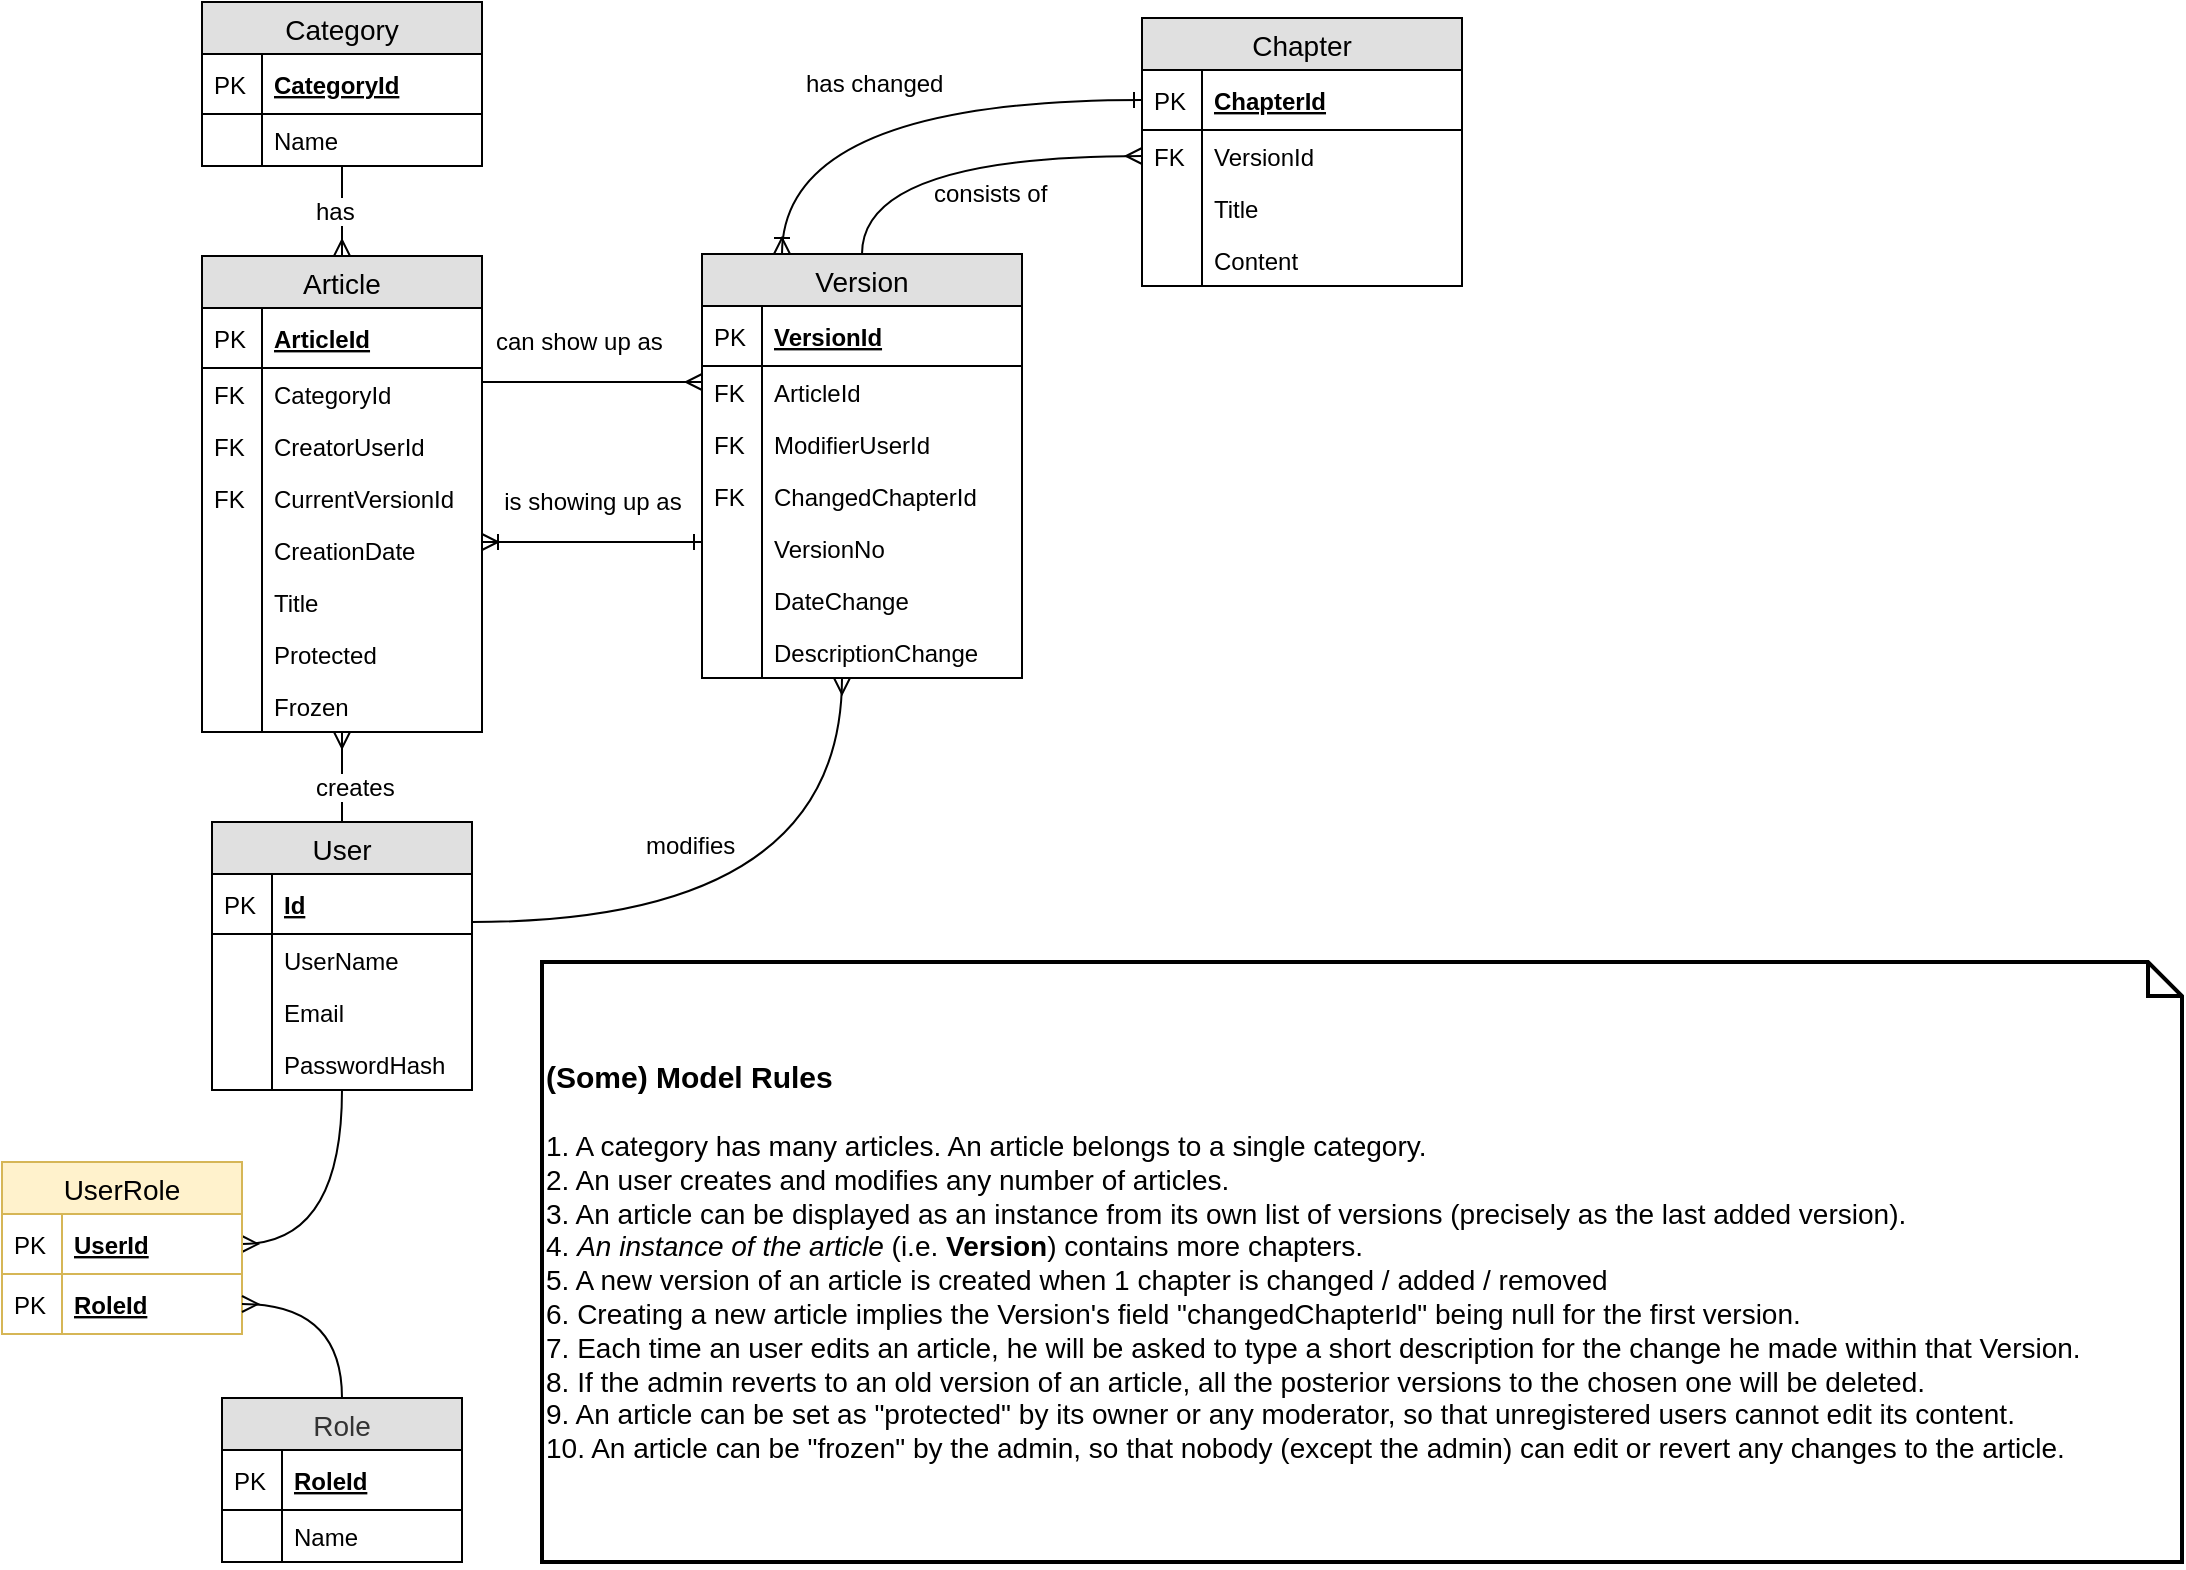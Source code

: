 <mxfile version="12.4.3" type="device" pages="1"><diagram id="WlMKXaK9ngW3iIBExC72" name="Page-1"><mxGraphModel dx="1038" dy="548" grid="1" gridSize="10" guides="1" tooltips="1" connect="1" arrows="1" fold="1" page="1" pageScale="1" pageWidth="1169" pageHeight="827" math="0" shadow="0"><root><mxCell id="0"/><mxCell id="1" parent="0"/><mxCell id="DGe5F58rfRpHNZbER55m-12" value="Article" style="swimlane;fontStyle=0;childLayout=stackLayout;horizontal=1;startSize=26;fillColor=#e0e0e0;horizontalStack=0;resizeParent=1;resizeParentMax=0;resizeLast=0;collapsible=1;marginBottom=0;swimlaneFillColor=#ffffff;align=center;fontSize=14;" parent="1" vertex="1"><mxGeometry x="130" y="147" width="140" height="238" as="geometry"/></mxCell><mxCell id="DGe5F58rfRpHNZbER55m-13" value="ArticleId" style="shape=partialRectangle;top=0;left=0;right=0;bottom=1;align=left;verticalAlign=middle;fillColor=none;spacingLeft=34;spacingRight=4;overflow=hidden;rotatable=0;points=[[0,0.5],[1,0.5]];portConstraint=eastwest;dropTarget=0;fontStyle=5;fontSize=12;" parent="DGe5F58rfRpHNZbER55m-12" vertex="1"><mxGeometry y="26" width="140" height="30" as="geometry"/></mxCell><mxCell id="DGe5F58rfRpHNZbER55m-14" value="PK" style="shape=partialRectangle;top=0;left=0;bottom=0;fillColor=none;align=left;verticalAlign=middle;spacingLeft=4;spacingRight=4;overflow=hidden;rotatable=0;points=[];portConstraint=eastwest;part=1;fontSize=12;" parent="DGe5F58rfRpHNZbER55m-13" vertex="1" connectable="0"><mxGeometry width="30" height="30" as="geometry"/></mxCell><mxCell id="DGe5F58rfRpHNZbER55m-15" value="CategoryId" style="shape=partialRectangle;top=0;left=0;right=0;bottom=0;align=left;verticalAlign=top;fillColor=none;spacingLeft=34;spacingRight=4;overflow=hidden;rotatable=0;points=[[0,0.5],[1,0.5]];portConstraint=eastwest;dropTarget=0;fontSize=12;" parent="DGe5F58rfRpHNZbER55m-12" vertex="1"><mxGeometry y="56" width="140" height="26" as="geometry"/></mxCell><mxCell id="DGe5F58rfRpHNZbER55m-16" value="FK" style="shape=partialRectangle;top=0;left=0;bottom=0;fillColor=none;align=left;verticalAlign=top;spacingLeft=4;spacingRight=4;overflow=hidden;rotatable=0;points=[];portConstraint=eastwest;part=1;fontSize=12;" parent="DGe5F58rfRpHNZbER55m-15" vertex="1" connectable="0"><mxGeometry width="30" height="26" as="geometry"/></mxCell><mxCell id="DGe5F58rfRpHNZbER55m-17" value="CreatorUserId" style="shape=partialRectangle;top=0;left=0;right=0;bottom=0;align=left;verticalAlign=top;fillColor=none;spacingLeft=34;spacingRight=4;overflow=hidden;rotatable=0;points=[[0,0.5],[1,0.5]];portConstraint=eastwest;dropTarget=0;fontSize=12;" parent="DGe5F58rfRpHNZbER55m-12" vertex="1"><mxGeometry y="82" width="140" height="26" as="geometry"/></mxCell><mxCell id="DGe5F58rfRpHNZbER55m-18" value="FK" style="shape=partialRectangle;top=0;left=0;bottom=0;fillColor=none;align=left;verticalAlign=top;spacingLeft=4;spacingRight=4;overflow=hidden;rotatable=0;points=[];portConstraint=eastwest;part=1;fontSize=12;" parent="DGe5F58rfRpHNZbER55m-17" vertex="1" connectable="0"><mxGeometry width="30" height="26" as="geometry"/></mxCell><mxCell id="tUdJxhWavIGRhBtWaQ4d-3" value="CurrentVersionId" style="shape=partialRectangle;top=0;left=0;right=0;bottom=0;align=left;verticalAlign=top;fillColor=none;spacingLeft=34;spacingRight=4;overflow=hidden;rotatable=0;points=[[0,0.5],[1,0.5]];portConstraint=eastwest;dropTarget=0;fontSize=12;" parent="DGe5F58rfRpHNZbER55m-12" vertex="1"><mxGeometry y="108" width="140" height="26" as="geometry"/></mxCell><mxCell id="tUdJxhWavIGRhBtWaQ4d-4" value="FK" style="shape=partialRectangle;top=0;left=0;bottom=0;fillColor=none;align=left;verticalAlign=top;spacingLeft=4;spacingRight=4;overflow=hidden;rotatable=0;points=[];portConstraint=eastwest;part=1;fontSize=12;" parent="tUdJxhWavIGRhBtWaQ4d-3" vertex="1" connectable="0"><mxGeometry width="30" height="26" as="geometry"/></mxCell><mxCell id="WDeCYW9PIT-yHw3aC_ns-1" value="CreationDate" style="shape=partialRectangle;top=0;left=0;right=0;bottom=0;align=left;verticalAlign=top;fillColor=none;spacingLeft=34;spacingRight=4;overflow=hidden;rotatable=0;points=[[0,0.5],[1,0.5]];portConstraint=eastwest;dropTarget=0;fontSize=12;" parent="DGe5F58rfRpHNZbER55m-12" vertex="1"><mxGeometry y="134" width="140" height="26" as="geometry"/></mxCell><mxCell id="WDeCYW9PIT-yHw3aC_ns-2" value="" style="shape=partialRectangle;top=0;left=0;bottom=0;fillColor=none;align=left;verticalAlign=top;spacingLeft=4;spacingRight=4;overflow=hidden;rotatable=0;points=[];portConstraint=eastwest;part=1;fontSize=12;" parent="WDeCYW9PIT-yHw3aC_ns-1" vertex="1" connectable="0"><mxGeometry width="30" height="26" as="geometry"/></mxCell><mxCell id="DGe5F58rfRpHNZbER55m-107" value="Title" style="shape=partialRectangle;top=0;left=0;right=0;bottom=0;align=left;verticalAlign=top;fillColor=none;spacingLeft=34;spacingRight=4;overflow=hidden;rotatable=0;points=[[0,0.5],[1,0.5]];portConstraint=eastwest;dropTarget=0;fontSize=12;" parent="DGe5F58rfRpHNZbER55m-12" vertex="1"><mxGeometry y="160" width="140" height="26" as="geometry"/></mxCell><mxCell id="DGe5F58rfRpHNZbER55m-108" value="" style="shape=partialRectangle;top=0;left=0;bottom=0;fillColor=none;align=left;verticalAlign=top;spacingLeft=4;spacingRight=4;overflow=hidden;rotatable=0;points=[];portConstraint=eastwest;part=1;fontSize=12;" parent="DGe5F58rfRpHNZbER55m-107" vertex="1" connectable="0"><mxGeometry width="30" height="26" as="geometry"/></mxCell><mxCell id="S7ApMvubPrF2Vcb9Cayc-3" value="Protected" style="shape=partialRectangle;top=0;left=0;right=0;bottom=0;align=left;verticalAlign=top;fillColor=none;spacingLeft=34;spacingRight=4;overflow=hidden;rotatable=0;points=[[0,0.5],[1,0.5]];portConstraint=eastwest;dropTarget=0;fontSize=12;" parent="DGe5F58rfRpHNZbER55m-12" vertex="1"><mxGeometry y="186" width="140" height="26" as="geometry"/></mxCell><mxCell id="S7ApMvubPrF2Vcb9Cayc-4" value="" style="shape=partialRectangle;top=0;left=0;bottom=0;fillColor=none;align=left;verticalAlign=top;spacingLeft=4;spacingRight=4;overflow=hidden;rotatable=0;points=[];portConstraint=eastwest;part=1;fontSize=12;" parent="S7ApMvubPrF2Vcb9Cayc-3" vertex="1" connectable="0"><mxGeometry width="30" height="26" as="geometry"/></mxCell><mxCell id="YB3OKmGAkf684B2swnKF-1" value="Frozen" style="shape=partialRectangle;top=0;left=0;right=0;bottom=0;align=left;verticalAlign=top;fillColor=none;spacingLeft=34;spacingRight=4;overflow=hidden;rotatable=0;points=[[0,0.5],[1,0.5]];portConstraint=eastwest;dropTarget=0;fontSize=12;" parent="DGe5F58rfRpHNZbER55m-12" vertex="1"><mxGeometry y="212" width="140" height="26" as="geometry"/></mxCell><mxCell id="YB3OKmGAkf684B2swnKF-2" value="" style="shape=partialRectangle;top=0;left=0;bottom=0;fillColor=none;align=left;verticalAlign=top;spacingLeft=4;spacingRight=4;overflow=hidden;rotatable=0;points=[];portConstraint=eastwest;part=1;fontSize=12;" parent="YB3OKmGAkf684B2swnKF-1" vertex="1" connectable="0"><mxGeometry width="30" height="26" as="geometry"/></mxCell><mxCell id="DGe5F58rfRpHNZbER55m-121" style="edgeStyle=orthogonalEdgeStyle;curved=1;rounded=0;orthogonalLoop=1;jettySize=auto;html=1;exitX=0.25;exitY=0;exitDx=0;exitDy=0;entryX=0;entryY=0.5;entryDx=0;entryDy=0;endArrow=ERone;endFill=0;startArrow=ERoneToMany;startFill=0;" parent="1" source="DGe5F58rfRpHNZbER55m-23" target="DGe5F58rfRpHNZbER55m-55" edge="1"><mxGeometry relative="1" as="geometry"/></mxCell><mxCell id="DGe5F58rfRpHNZbER55m-23" value="Version" style="swimlane;fontStyle=0;childLayout=stackLayout;horizontal=1;startSize=26;fillColor=#e0e0e0;horizontalStack=0;resizeParent=1;resizeParentMax=0;resizeLast=0;collapsible=1;marginBottom=0;swimlaneFillColor=#ffffff;align=center;fontSize=14;" parent="1" vertex="1"><mxGeometry x="380" y="146" width="160" height="212" as="geometry"/></mxCell><mxCell id="DGe5F58rfRpHNZbER55m-24" value="VersionId" style="shape=partialRectangle;top=0;left=0;right=0;bottom=1;align=left;verticalAlign=middle;fillColor=none;spacingLeft=34;spacingRight=4;overflow=hidden;rotatable=0;points=[[0,0.5],[1,0.5]];portConstraint=eastwest;dropTarget=0;fontStyle=5;fontSize=12;" parent="DGe5F58rfRpHNZbER55m-23" vertex="1"><mxGeometry y="26" width="160" height="30" as="geometry"/></mxCell><mxCell id="DGe5F58rfRpHNZbER55m-25" value="PK" style="shape=partialRectangle;top=0;left=0;bottom=0;fillColor=none;align=left;verticalAlign=middle;spacingLeft=4;spacingRight=4;overflow=hidden;rotatable=0;points=[];portConstraint=eastwest;part=1;fontSize=12;" parent="DGe5F58rfRpHNZbER55m-24" vertex="1" connectable="0"><mxGeometry width="30" height="30" as="geometry"/></mxCell><mxCell id="DGe5F58rfRpHNZbER55m-26" value="ArticleId" style="shape=partialRectangle;top=0;left=0;right=0;bottom=0;align=left;verticalAlign=top;fillColor=none;spacingLeft=34;spacingRight=4;overflow=hidden;rotatable=0;points=[[0,0.5],[1,0.5]];portConstraint=eastwest;dropTarget=0;fontSize=12;" parent="DGe5F58rfRpHNZbER55m-23" vertex="1"><mxGeometry y="56" width="160" height="26" as="geometry"/></mxCell><mxCell id="DGe5F58rfRpHNZbER55m-27" value="FK" style="shape=partialRectangle;top=0;left=0;bottom=0;fillColor=none;align=left;verticalAlign=top;spacingLeft=4;spacingRight=4;overflow=hidden;rotatable=0;points=[];portConstraint=eastwest;part=1;fontSize=12;" parent="DGe5F58rfRpHNZbER55m-26" vertex="1" connectable="0"><mxGeometry width="30" height="26" as="geometry"/></mxCell><mxCell id="DGe5F58rfRpHNZbER55m-28" value="ModifierUserId" style="shape=partialRectangle;top=0;left=0;right=0;bottom=0;align=left;verticalAlign=top;fillColor=none;spacingLeft=34;spacingRight=4;overflow=hidden;rotatable=0;points=[[0,0.5],[1,0.5]];portConstraint=eastwest;dropTarget=0;fontSize=12;" parent="DGe5F58rfRpHNZbER55m-23" vertex="1"><mxGeometry y="82" width="160" height="26" as="geometry"/></mxCell><mxCell id="DGe5F58rfRpHNZbER55m-29" value="FK" style="shape=partialRectangle;top=0;left=0;bottom=0;fillColor=none;align=left;verticalAlign=top;spacingLeft=4;spacingRight=4;overflow=hidden;rotatable=0;points=[];portConstraint=eastwest;part=1;fontSize=12;" parent="DGe5F58rfRpHNZbER55m-28" vertex="1" connectable="0"><mxGeometry width="30" height="26" as="geometry"/></mxCell><mxCell id="DGe5F58rfRpHNZbER55m-30" value="ChangedChapterId" style="shape=partialRectangle;top=0;left=0;right=0;bottom=0;align=left;verticalAlign=top;fillColor=none;spacingLeft=34;spacingRight=4;overflow=hidden;rotatable=0;points=[[0,0.5],[1,0.5]];portConstraint=eastwest;dropTarget=0;fontSize=12;" parent="DGe5F58rfRpHNZbER55m-23" vertex="1"><mxGeometry y="108" width="160" height="26" as="geometry"/></mxCell><mxCell id="DGe5F58rfRpHNZbER55m-31" value="FK" style="shape=partialRectangle;top=0;left=0;bottom=0;fillColor=none;align=left;verticalAlign=top;spacingLeft=4;spacingRight=4;overflow=hidden;rotatable=0;points=[];portConstraint=eastwest;part=1;fontSize=12;" parent="DGe5F58rfRpHNZbER55m-30" vertex="1" connectable="0"><mxGeometry width="30" height="26" as="geometry"/></mxCell><mxCell id="DGe5F58rfRpHNZbER55m-48" value="VersionNo" style="shape=partialRectangle;top=0;left=0;right=0;bottom=0;align=left;verticalAlign=top;fillColor=none;spacingLeft=34;spacingRight=4;overflow=hidden;rotatable=0;points=[[0,0.5],[1,0.5]];portConstraint=eastwest;dropTarget=0;fontSize=12;" parent="DGe5F58rfRpHNZbER55m-23" vertex="1"><mxGeometry y="134" width="160" height="26" as="geometry"/></mxCell><mxCell id="DGe5F58rfRpHNZbER55m-49" value="" style="shape=partialRectangle;top=0;left=0;bottom=0;fillColor=none;align=left;verticalAlign=top;spacingLeft=4;spacingRight=4;overflow=hidden;rotatable=0;points=[];portConstraint=eastwest;part=1;fontSize=12;" parent="DGe5F58rfRpHNZbER55m-48" vertex="1" connectable="0"><mxGeometry width="30" height="26" as="geometry"/></mxCell><mxCell id="DGe5F58rfRpHNZbER55m-46" value="DateChange" style="shape=partialRectangle;top=0;left=0;right=0;bottom=0;align=left;verticalAlign=top;fillColor=none;spacingLeft=34;spacingRight=4;overflow=hidden;rotatable=0;points=[[0,0.5],[1,0.5]];portConstraint=eastwest;dropTarget=0;fontSize=12;" parent="DGe5F58rfRpHNZbER55m-23" vertex="1"><mxGeometry y="160" width="160" height="26" as="geometry"/></mxCell><mxCell id="DGe5F58rfRpHNZbER55m-47" value="" style="shape=partialRectangle;top=0;left=0;bottom=0;fillColor=none;align=left;verticalAlign=top;spacingLeft=4;spacingRight=4;overflow=hidden;rotatable=0;points=[];portConstraint=eastwest;part=1;fontSize=12;" parent="DGe5F58rfRpHNZbER55m-46" vertex="1" connectable="0"><mxGeometry width="30" height="26" as="geometry"/></mxCell><mxCell id="Xm8DzDTgw9BADt6gRgvI-29" value="DescriptionChange" style="shape=partialRectangle;top=0;left=0;right=0;bottom=0;align=left;verticalAlign=top;fillColor=none;spacingLeft=34;spacingRight=4;overflow=hidden;rotatable=0;points=[[0,0.5],[1,0.5]];portConstraint=eastwest;dropTarget=0;fontSize=12;strokeColor=#000000;" parent="DGe5F58rfRpHNZbER55m-23" vertex="1"><mxGeometry y="186" width="160" height="26" as="geometry"/></mxCell><mxCell id="Xm8DzDTgw9BADt6gRgvI-30" value="" style="shape=partialRectangle;top=0;left=0;bottom=0;fillColor=none;align=left;verticalAlign=top;spacingLeft=4;spacingRight=4;overflow=hidden;rotatable=0;points=[];portConstraint=eastwest;part=1;fontSize=12;" parent="Xm8DzDTgw9BADt6gRgvI-29" vertex="1" connectable="0"><mxGeometry width="30" height="26" as="geometry"/></mxCell><mxCell id="DGe5F58rfRpHNZbER55m-54" value="Chapter" style="swimlane;fontStyle=0;childLayout=stackLayout;horizontal=1;startSize=26;fillColor=#e0e0e0;horizontalStack=0;resizeParent=1;resizeParentMax=0;resizeLast=0;collapsible=1;marginBottom=0;swimlaneFillColor=#ffffff;align=center;fontSize=14;" parent="1" vertex="1"><mxGeometry x="600" y="28" width="160" height="134" as="geometry"/></mxCell><mxCell id="DGe5F58rfRpHNZbER55m-55" value="ChapterId" style="shape=partialRectangle;top=0;left=0;right=0;bottom=1;align=left;verticalAlign=middle;fillColor=none;spacingLeft=34;spacingRight=4;overflow=hidden;rotatable=0;points=[[0,0.5],[1,0.5]];portConstraint=eastwest;dropTarget=0;fontStyle=5;fontSize=12;" parent="DGe5F58rfRpHNZbER55m-54" vertex="1"><mxGeometry y="26" width="160" height="30" as="geometry"/></mxCell><mxCell id="DGe5F58rfRpHNZbER55m-56" value="PK" style="shape=partialRectangle;top=0;left=0;bottom=0;fillColor=none;align=left;verticalAlign=middle;spacingLeft=4;spacingRight=4;overflow=hidden;rotatable=0;points=[];portConstraint=eastwest;part=1;fontSize=12;" parent="DGe5F58rfRpHNZbER55m-55" vertex="1" connectable="0"><mxGeometry width="30" height="30" as="geometry"/></mxCell><mxCell id="DGe5F58rfRpHNZbER55m-59" value="VersionId" style="shape=partialRectangle;top=0;left=0;right=0;bottom=0;align=left;verticalAlign=top;fillColor=none;spacingLeft=34;spacingRight=4;overflow=hidden;rotatable=0;points=[[0,0.5],[1,0.5]];portConstraint=eastwest;dropTarget=0;fontSize=12;" parent="DGe5F58rfRpHNZbER55m-54" vertex="1"><mxGeometry y="56" width="160" height="26" as="geometry"/></mxCell><mxCell id="DGe5F58rfRpHNZbER55m-60" value="FK" style="shape=partialRectangle;top=0;left=0;bottom=0;fillColor=none;align=left;verticalAlign=top;spacingLeft=4;spacingRight=4;overflow=hidden;rotatable=0;points=[];portConstraint=eastwest;part=1;fontSize=12;" parent="DGe5F58rfRpHNZbER55m-59" vertex="1" connectable="0"><mxGeometry width="30" height="26" as="geometry"/></mxCell><mxCell id="Xm8DzDTgw9BADt6gRgvI-31" value="Title" style="shape=partialRectangle;top=0;left=0;right=0;bottom=0;align=left;verticalAlign=top;fillColor=none;spacingLeft=34;spacingRight=4;overflow=hidden;rotatable=0;points=[[0,0.5],[1,0.5]];portConstraint=eastwest;dropTarget=0;fontSize=12;strokeColor=#000000;" parent="DGe5F58rfRpHNZbER55m-54" vertex="1"><mxGeometry y="82" width="160" height="26" as="geometry"/></mxCell><mxCell id="Xm8DzDTgw9BADt6gRgvI-32" value="" style="shape=partialRectangle;top=0;left=0;bottom=0;fillColor=none;align=left;verticalAlign=top;spacingLeft=4;spacingRight=4;overflow=hidden;rotatable=0;points=[];portConstraint=eastwest;part=1;fontSize=12;" parent="Xm8DzDTgw9BADt6gRgvI-31" vertex="1" connectable="0"><mxGeometry width="30" height="26" as="geometry"/></mxCell><mxCell id="DGe5F58rfRpHNZbER55m-61" value="Content" style="shape=partialRectangle;top=0;left=0;right=0;bottom=0;align=left;verticalAlign=top;fillColor=none;spacingLeft=34;spacingRight=4;overflow=hidden;rotatable=0;points=[[0,0.5],[1,0.5]];portConstraint=eastwest;dropTarget=0;fontSize=12;" parent="DGe5F58rfRpHNZbER55m-54" vertex="1"><mxGeometry y="108" width="160" height="26" as="geometry"/></mxCell><mxCell id="DGe5F58rfRpHNZbER55m-62" value="" style="shape=partialRectangle;top=0;left=0;bottom=0;fillColor=none;align=left;verticalAlign=top;spacingLeft=4;spacingRight=4;overflow=hidden;rotatable=0;points=[];portConstraint=eastwest;part=1;fontSize=12;" parent="DGe5F58rfRpHNZbER55m-61" vertex="1" connectable="0"><mxGeometry width="30" height="26" as="geometry"/></mxCell><mxCell id="DGe5F58rfRpHNZbER55m-65" style="rounded=0;orthogonalLoop=1;jettySize=auto;html=1;endArrow=ERmany;endFill=0;edgeStyle=orthogonalEdgeStyle;curved=1;" parent="1" source="DGe5F58rfRpHNZbER55m-12" target="DGe5F58rfRpHNZbER55m-23" edge="1"><mxGeometry relative="1" as="geometry"><Array as="points"><mxPoint x="340" y="210"/><mxPoint x="340" y="210"/></Array></mxGeometry></mxCell><mxCell id="DGe5F58rfRpHNZbER55m-66" style="edgeStyle=orthogonalEdgeStyle;curved=1;rounded=0;orthogonalLoop=1;jettySize=auto;html=1;exitX=0.5;exitY=0;exitDx=0;exitDy=0;entryX=0;entryY=0.5;entryDx=0;entryDy=0;endArrow=ERmany;endFill=0;" parent="1" source="DGe5F58rfRpHNZbER55m-23" target="DGe5F58rfRpHNZbER55m-59" edge="1"><mxGeometry relative="1" as="geometry"/></mxCell><mxCell id="DGe5F58rfRpHNZbER55m-109" style="edgeStyle=orthogonalEdgeStyle;curved=1;rounded=0;orthogonalLoop=1;jettySize=auto;html=1;exitX=0.5;exitY=0;exitDx=0;exitDy=0;endArrow=ERmany;endFill=0;" parent="1" source="DGe5F58rfRpHNZbER55m-82" target="DGe5F58rfRpHNZbER55m-12" edge="1"><mxGeometry relative="1" as="geometry"/></mxCell><mxCell id="DGe5F58rfRpHNZbER55m-110" style="edgeStyle=orthogonalEdgeStyle;curved=1;rounded=0;orthogonalLoop=1;jettySize=auto;html=1;endArrow=ERmany;endFill=0;" parent="1" source="DGe5F58rfRpHNZbER55m-82" target="DGe5F58rfRpHNZbER55m-23" edge="1"><mxGeometry relative="1" as="geometry"><Array as="points"><mxPoint x="450" y="480"/></Array><mxPoint x="480" y="400" as="targetPoint"/></mxGeometry></mxCell><mxCell id="Xm8DzDTgw9BADt6gRgvI-26" style="edgeStyle=orthogonalEdgeStyle;curved=1;rounded=0;orthogonalLoop=1;jettySize=auto;html=1;entryX=1;entryY=0.5;entryDx=0;entryDy=0;endArrow=ERmany;endFill=0;" parent="1" source="DGe5F58rfRpHNZbER55m-82" target="Xm8DzDTgw9BADt6gRgvI-2" edge="1"><mxGeometry relative="1" as="geometry"/></mxCell><mxCell id="DGe5F58rfRpHNZbER55m-82" value="User" style="swimlane;fontStyle=0;childLayout=stackLayout;horizontal=1;startSize=26;fillColor=#e0e0e0;horizontalStack=0;resizeParent=1;resizeParentMax=0;resizeLast=0;collapsible=1;marginBottom=0;swimlaneFillColor=#ffffff;align=center;fontSize=14;" parent="1" vertex="1"><mxGeometry x="135" y="430" width="130" height="134" as="geometry"/></mxCell><mxCell id="DGe5F58rfRpHNZbER55m-83" value="Id" style="shape=partialRectangle;top=0;left=0;right=0;bottom=1;align=left;verticalAlign=middle;fillColor=none;spacingLeft=34;spacingRight=4;overflow=hidden;rotatable=0;points=[[0,0.5],[1,0.5]];portConstraint=eastwest;dropTarget=0;fontStyle=5;fontSize=12;" parent="DGe5F58rfRpHNZbER55m-82" vertex="1"><mxGeometry y="26" width="130" height="30" as="geometry"/></mxCell><mxCell id="DGe5F58rfRpHNZbER55m-84" value="PK" style="shape=partialRectangle;top=0;left=0;bottom=0;fillColor=none;align=left;verticalAlign=middle;spacingLeft=4;spacingRight=4;overflow=hidden;rotatable=0;points=[];portConstraint=eastwest;part=1;fontSize=12;" parent="DGe5F58rfRpHNZbER55m-83" vertex="1" connectable="0"><mxGeometry width="30" height="30" as="geometry"/></mxCell><mxCell id="4iV724LIO59dG4dCiJAZ-2" value="UserName" style="shape=partialRectangle;top=0;left=0;right=0;bottom=0;align=left;verticalAlign=top;fillColor=none;spacingLeft=34;spacingRight=4;overflow=hidden;rotatable=0;points=[[0,0.5],[1,0.5]];portConstraint=eastwest;dropTarget=0;fontSize=12;" vertex="1" parent="DGe5F58rfRpHNZbER55m-82"><mxGeometry y="56" width="130" height="26" as="geometry"/></mxCell><mxCell id="4iV724LIO59dG4dCiJAZ-3" value="" style="shape=partialRectangle;top=0;left=0;bottom=0;fillColor=none;align=left;verticalAlign=top;spacingLeft=4;spacingRight=4;overflow=hidden;rotatable=0;points=[];portConstraint=eastwest;part=1;fontSize=12;" vertex="1" connectable="0" parent="4iV724LIO59dG4dCiJAZ-2"><mxGeometry width="30" height="26" as="geometry"/></mxCell><mxCell id="DGe5F58rfRpHNZbER55m-85" value="Email" style="shape=partialRectangle;top=0;left=0;right=0;bottom=0;align=left;verticalAlign=top;fillColor=none;spacingLeft=34;spacingRight=4;overflow=hidden;rotatable=0;points=[[0,0.5],[1,0.5]];portConstraint=eastwest;dropTarget=0;fontSize=12;" parent="DGe5F58rfRpHNZbER55m-82" vertex="1"><mxGeometry y="82" width="130" height="26" as="geometry"/></mxCell><mxCell id="DGe5F58rfRpHNZbER55m-86" value="" style="shape=partialRectangle;top=0;left=0;bottom=0;fillColor=none;align=left;verticalAlign=top;spacingLeft=4;spacingRight=4;overflow=hidden;rotatable=0;points=[];portConstraint=eastwest;part=1;fontSize=12;" parent="DGe5F58rfRpHNZbER55m-85" vertex="1" connectable="0"><mxGeometry width="30" height="26" as="geometry"/></mxCell><mxCell id="DGe5F58rfRpHNZbER55m-87" value="PasswordHash" style="shape=partialRectangle;top=0;left=0;right=0;bottom=0;align=left;verticalAlign=top;fillColor=none;spacingLeft=34;spacingRight=4;overflow=hidden;rotatable=0;points=[[0,0.5],[1,0.5]];portConstraint=eastwest;dropTarget=0;fontSize=12;" parent="DGe5F58rfRpHNZbER55m-82" vertex="1"><mxGeometry y="108" width="130" height="26" as="geometry"/></mxCell><mxCell id="DGe5F58rfRpHNZbER55m-88" value="" style="shape=partialRectangle;top=0;left=0;bottom=0;fillColor=none;align=left;verticalAlign=top;spacingLeft=4;spacingRight=4;overflow=hidden;rotatable=0;points=[];portConstraint=eastwest;part=1;fontSize=12;" parent="DGe5F58rfRpHNZbER55m-87" vertex="1" connectable="0"><mxGeometry width="30" height="26" as="geometry"/></mxCell><mxCell id="DGe5F58rfRpHNZbER55m-93" value="Category" style="swimlane;fontStyle=0;childLayout=stackLayout;horizontal=1;startSize=26;fillColor=#e0e0e0;horizontalStack=0;resizeParent=1;resizeParentMax=0;resizeLast=0;collapsible=1;marginBottom=0;swimlaneFillColor=#ffffff;align=center;fontSize=14;" parent="1" vertex="1"><mxGeometry x="130" y="20" width="140" height="82" as="geometry"/></mxCell><mxCell id="DGe5F58rfRpHNZbER55m-94" value="CategoryId" style="shape=partialRectangle;top=0;left=0;right=0;bottom=1;align=left;verticalAlign=middle;fillColor=none;spacingLeft=34;spacingRight=4;overflow=hidden;rotatable=0;points=[[0,0.5],[1,0.5]];portConstraint=eastwest;dropTarget=0;fontStyle=5;fontSize=12;" parent="DGe5F58rfRpHNZbER55m-93" vertex="1"><mxGeometry y="26" width="140" height="30" as="geometry"/></mxCell><mxCell id="DGe5F58rfRpHNZbER55m-95" value="PK" style="shape=partialRectangle;top=0;left=0;bottom=0;fillColor=none;align=left;verticalAlign=middle;spacingLeft=4;spacingRight=4;overflow=hidden;rotatable=0;points=[];portConstraint=eastwest;part=1;fontSize=12;" parent="DGe5F58rfRpHNZbER55m-94" vertex="1" connectable="0"><mxGeometry width="30" height="30" as="geometry"/></mxCell><mxCell id="DGe5F58rfRpHNZbER55m-96" value="Name" style="shape=partialRectangle;top=0;left=0;right=0;bottom=0;align=left;verticalAlign=top;fillColor=none;spacingLeft=34;spacingRight=4;overflow=hidden;rotatable=0;points=[[0,0.5],[1,0.5]];portConstraint=eastwest;dropTarget=0;fontSize=12;" parent="DGe5F58rfRpHNZbER55m-93" vertex="1"><mxGeometry y="56" width="140" height="26" as="geometry"/></mxCell><mxCell id="DGe5F58rfRpHNZbER55m-97" value="" style="shape=partialRectangle;top=0;left=0;bottom=0;fillColor=none;align=left;verticalAlign=top;spacingLeft=4;spacingRight=4;overflow=hidden;rotatable=0;points=[];portConstraint=eastwest;part=1;fontSize=12;" parent="DGe5F58rfRpHNZbER55m-96" vertex="1" connectable="0"><mxGeometry width="30" height="26" as="geometry"/></mxCell><mxCell id="DGe5F58rfRpHNZbER55m-104" value="" style="edgeStyle=orthogonalEdgeStyle;fontSize=12;html=1;endArrow=ERmany;entryX=0.5;entryY=0;entryDx=0;entryDy=0;curved=1;" parent="1" source="DGe5F58rfRpHNZbER55m-93" target="DGe5F58rfRpHNZbER55m-12" edge="1"><mxGeometry width="100" height="100" relative="1" as="geometry"><mxPoint x="50" y="220" as="sourcePoint"/><mxPoint x="150" y="120" as="targetPoint"/></mxGeometry></mxCell><mxCell id="DGe5F58rfRpHNZbER55m-115" value="creates" style="text;html=1;resizable=0;points=[];autosize=1;align=left;verticalAlign=top;spacingTop=-4;labelBackgroundColor=#ffffff;" parent="1" vertex="1"><mxGeometry x="185" y="403" width="50" height="20" as="geometry"/></mxCell><mxCell id="DGe5F58rfRpHNZbER55m-116" value="has" style="text;html=1;resizable=0;points=[];autosize=1;align=left;verticalAlign=top;spacingTop=-4;labelBackgroundColor=#ffffff;" parent="1" vertex="1"><mxGeometry x="185" y="114.5" width="30" height="20" as="geometry"/></mxCell><mxCell id="DGe5F58rfRpHNZbER55m-117" value="can show up as" style="text;html=1;resizable=0;points=[];autosize=1;align=left;verticalAlign=top;spacingTop=-4;labelBackgroundColor=#ffffff;" parent="1" vertex="1"><mxGeometry x="275" y="180" width="100" height="20" as="geometry"/></mxCell><mxCell id="DGe5F58rfRpHNZbER55m-120" value="modifies" style="text;html=1;resizable=0;points=[];autosize=1;align=left;verticalAlign=top;spacingTop=-4;labelBackgroundColor=#ffffff;" parent="1" vertex="1"><mxGeometry x="350" y="432" width="60" height="20" as="geometry"/></mxCell><mxCell id="DGe5F58rfRpHNZbER55m-122" value="has changed" style="text;html=1;resizable=0;points=[];autosize=1;align=left;verticalAlign=top;spacingTop=-4;labelBackgroundColor=#ffffff;" parent="1" vertex="1"><mxGeometry x="430" y="51" width="80" height="20" as="geometry"/></mxCell><mxCell id="DGe5F58rfRpHNZbER55m-123" value="consists of" style="text;html=1;resizable=0;points=[];autosize=1;align=left;verticalAlign=top;spacingTop=-4;" parent="1" vertex="1"><mxGeometry x="494" y="106" width="70" height="20" as="geometry"/></mxCell><mxCell id="DGe5F58rfRpHNZbER55m-131" value="&lt;font&gt;&lt;font size=&quot;1&quot;&gt;&lt;b style=&quot;font-size: 15px&quot;&gt;(Some) Model Rules&lt;/b&gt;&lt;/font&gt;&lt;br style=&quot;font-size: 14px&quot;&gt;&lt;br style=&quot;font-size: 14px&quot;&gt;1. A category has many articles. An article belongs to a single category.&lt;br style=&quot;font-size: 14px&quot;&gt;2. An user creates and modifies any number of articles.&lt;br style=&quot;font-size: 14px&quot;&gt;3. An article can be displayed as an instance from its own list of versions (precisely as the last added version).&lt;br style=&quot;font-size: 14px&quot;&gt;4. &lt;i&gt;An instance of the article&lt;/i&gt; (i.e. &lt;b&gt;Version&lt;/b&gt;) contains more chapters.&lt;br style=&quot;font-size: 14px&quot;&gt;5. A new version of an article is created when 1 chapter is changed / added / removed&lt;br style=&quot;font-size: 14px&quot;&gt;6. Creating a new article implies the Version's field &quot;changedChapterId&quot; being null for the first version.&lt;br&gt;7. Each time an user edits an article, he will be asked to type a short description for the change he made within that Version.&lt;br&gt;8. If the admin reverts to an old version of an article, all the posterior versions to the chosen one will be deleted.&lt;br&gt;9. An article can be set as &quot;protected&quot; by its owner or any moderator, so that unregistered users cannot edit its content.&lt;br&gt;10. An article can be &quot;frozen&quot; by the admin, so that nobody (except the admin) can edit or revert any changes to the article.&lt;br style=&quot;font-size: 14px&quot;&gt;&lt;/font&gt;" style="shape=note;strokeWidth=2;fontSize=14;size=17;whiteSpace=wrap;html=1;labelBackgroundColor=#ffffff;align=left;" parent="1" vertex="1"><mxGeometry x="300" y="500" width="820" height="300" as="geometry"/></mxCell><mxCell id="Xm8DzDTgw9BADt6gRgvI-1" value="UserRole" style="swimlane;fontStyle=0;childLayout=stackLayout;horizontal=1;startSize=26;fillColor=#fff2cc;horizontalStack=0;resizeParent=1;resizeParentMax=0;resizeLast=0;collapsible=1;marginBottom=0;swimlaneFillColor=#ffffff;align=center;fontSize=14;strokeColor=#D6B656;" parent="1" vertex="1"><mxGeometry x="30" y="600" width="120" height="86" as="geometry"/></mxCell><mxCell id="Xm8DzDTgw9BADt6gRgvI-2" value="UserId" style="shape=partialRectangle;top=0;left=0;right=0;bottom=1;align=left;verticalAlign=middle;fillColor=none;spacingLeft=34;spacingRight=4;overflow=hidden;rotatable=0;points=[[0,0.5],[1,0.5]];portConstraint=eastwest;dropTarget=0;fontStyle=5;fontSize=12;strokeColor=#D6B656;" parent="Xm8DzDTgw9BADt6gRgvI-1" vertex="1"><mxGeometry y="26" width="120" height="30" as="geometry"/></mxCell><mxCell id="Xm8DzDTgw9BADt6gRgvI-3" value="PK" style="shape=partialRectangle;top=0;left=0;bottom=0;fillColor=none;align=left;verticalAlign=middle;spacingLeft=4;spacingRight=4;overflow=hidden;rotatable=0;points=[];portConstraint=eastwest;part=1;fontSize=12;strokeColor=#D6B656;" parent="Xm8DzDTgw9BADt6gRgvI-2" vertex="1" connectable="0"><mxGeometry width="30" height="30" as="geometry"/></mxCell><mxCell id="Xm8DzDTgw9BADt6gRgvI-12" value="RoleId" style="shape=partialRectangle;top=0;left=0;right=0;bottom=1;align=left;verticalAlign=middle;fillColor=none;spacingLeft=34;spacingRight=4;overflow=hidden;rotatable=0;points=[[0,0.5],[1,0.5]];portConstraint=eastwest;dropTarget=0;fontStyle=5;fontSize=12;strokeColor=#D6B656;" parent="Xm8DzDTgw9BADt6gRgvI-1" vertex="1"><mxGeometry y="56" width="120" height="30" as="geometry"/></mxCell><mxCell id="Xm8DzDTgw9BADt6gRgvI-13" value="PK" style="shape=partialRectangle;top=0;left=0;bottom=0;fillColor=none;align=left;verticalAlign=middle;spacingLeft=4;spacingRight=4;overflow=hidden;rotatable=0;points=[];portConstraint=eastwest;part=1;fontSize=12;strokeColor=#D6B656;" parent="Xm8DzDTgw9BADt6gRgvI-12" vertex="1" connectable="0"><mxGeometry width="30" height="30" as="geometry"/></mxCell><mxCell id="Xm8DzDTgw9BADt6gRgvI-25" style="edgeStyle=orthogonalEdgeStyle;rounded=0;orthogonalLoop=1;jettySize=auto;html=1;exitX=0.5;exitY=0;exitDx=0;exitDy=0;curved=1;endArrow=ERmany;endFill=0;entryX=1;entryY=0.5;entryDx=0;entryDy=0;" parent="1" source="Xm8DzDTgw9BADt6gRgvI-14" target="Xm8DzDTgw9BADt6gRgvI-12" edge="1"><mxGeometry relative="1" as="geometry"/></mxCell><mxCell id="Xm8DzDTgw9BADt6gRgvI-14" value="Role" style="swimlane;fontStyle=0;childLayout=stackLayout;horizontal=1;startSize=26;horizontalStack=0;resizeParent=1;resizeParentMax=0;resizeLast=0;collapsible=1;marginBottom=0;swimlaneFillColor=#ffffff;align=center;fontSize=14;fillColor=#E0E0E0;strokeColor=#000000;fontColor=#333333;" parent="1" vertex="1"><mxGeometry x="140" y="718" width="120" height="82" as="geometry"/></mxCell><mxCell id="Xm8DzDTgw9BADt6gRgvI-15" value="RoleId" style="shape=partialRectangle;top=0;left=0;right=0;bottom=1;align=left;verticalAlign=middle;fillColor=none;spacingLeft=34;spacingRight=4;overflow=hidden;rotatable=0;points=[[0,0.5],[1,0.5]];portConstraint=eastwest;dropTarget=0;fontStyle=5;fontSize=12;" parent="Xm8DzDTgw9BADt6gRgvI-14" vertex="1"><mxGeometry y="26" width="120" height="30" as="geometry"/></mxCell><mxCell id="Xm8DzDTgw9BADt6gRgvI-16" value="PK" style="shape=partialRectangle;top=0;left=0;bottom=0;fillColor=none;align=left;verticalAlign=middle;spacingLeft=4;spacingRight=4;overflow=hidden;rotatable=0;points=[];portConstraint=eastwest;part=1;fontSize=12;" parent="Xm8DzDTgw9BADt6gRgvI-15" vertex="1" connectable="0"><mxGeometry width="30" height="30" as="geometry"/></mxCell><mxCell id="Xm8DzDTgw9BADt6gRgvI-17" value="Name" style="shape=partialRectangle;top=0;left=0;right=0;bottom=0;align=left;verticalAlign=top;fillColor=none;spacingLeft=34;spacingRight=4;overflow=hidden;rotatable=0;points=[[0,0.5],[1,0.5]];portConstraint=eastwest;dropTarget=0;fontSize=12;" parent="Xm8DzDTgw9BADt6gRgvI-14" vertex="1"><mxGeometry y="56" width="120" height="26" as="geometry"/></mxCell><mxCell id="Xm8DzDTgw9BADt6gRgvI-18" value="" style="shape=partialRectangle;top=0;left=0;bottom=0;fillColor=none;align=left;verticalAlign=top;spacingLeft=4;spacingRight=4;overflow=hidden;rotatable=0;points=[];portConstraint=eastwest;part=1;fontSize=12;" parent="Xm8DzDTgw9BADt6gRgvI-17" vertex="1" connectable="0"><mxGeometry width="30" height="26" as="geometry"/></mxCell><mxCell id="tUdJxhWavIGRhBtWaQ4d-6" style="edgeStyle=orthogonalEdgeStyle;rounded=0;orthogonalLoop=1;jettySize=auto;html=1;endArrow=ERone;endFill=0;startArrow=ERoneToMany;startFill=0;" parent="1" source="DGe5F58rfRpHNZbER55m-12" target="DGe5F58rfRpHNZbER55m-23" edge="1"><mxGeometry relative="1" as="geometry"><Array as="points"><mxPoint x="330" y="290"/><mxPoint x="330" y="290"/></Array></mxGeometry></mxCell><mxCell id="tUdJxhWavIGRhBtWaQ4d-7" value="is showing up as" style="text;html=1;align=center;verticalAlign=middle;resizable=0;points=[];;autosize=1;" parent="1" vertex="1"><mxGeometry x="275" y="260" width="100" height="20" as="geometry"/></mxCell></root></mxGraphModel></diagram></mxfile>
